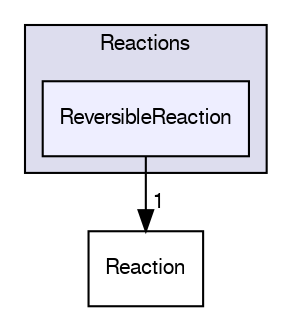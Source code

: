digraph "src/thermophysicalModels/specie/reaction/Reactions/ReversibleReaction" {
  bgcolor=transparent;
  compound=true
  node [ fontsize="10", fontname="FreeSans"];
  edge [ labelfontsize="10", labelfontname="FreeSans"];
  subgraph clusterdir_6df6717126315845253e3389d84631ef {
    graph [ bgcolor="#ddddee", pencolor="black", label="Reactions" fontname="FreeSans", fontsize="10", URL="dir_6df6717126315845253e3389d84631ef.html"]
  dir_d6409e101b0001ee317bdc289ca5a7b3 [shape=box, label="ReversibleReaction", style="filled", fillcolor="#eeeeff", pencolor="black", URL="dir_d6409e101b0001ee317bdc289ca5a7b3.html"];
  }
  dir_b7c4cf0a4d4427609627ff77ee1a173b [shape=box label="Reaction" URL="dir_b7c4cf0a4d4427609627ff77ee1a173b.html"];
  dir_d6409e101b0001ee317bdc289ca5a7b3->dir_b7c4cf0a4d4427609627ff77ee1a173b [headlabel="1", labeldistance=1.5 headhref="dir_002712_002710.html"];
}
